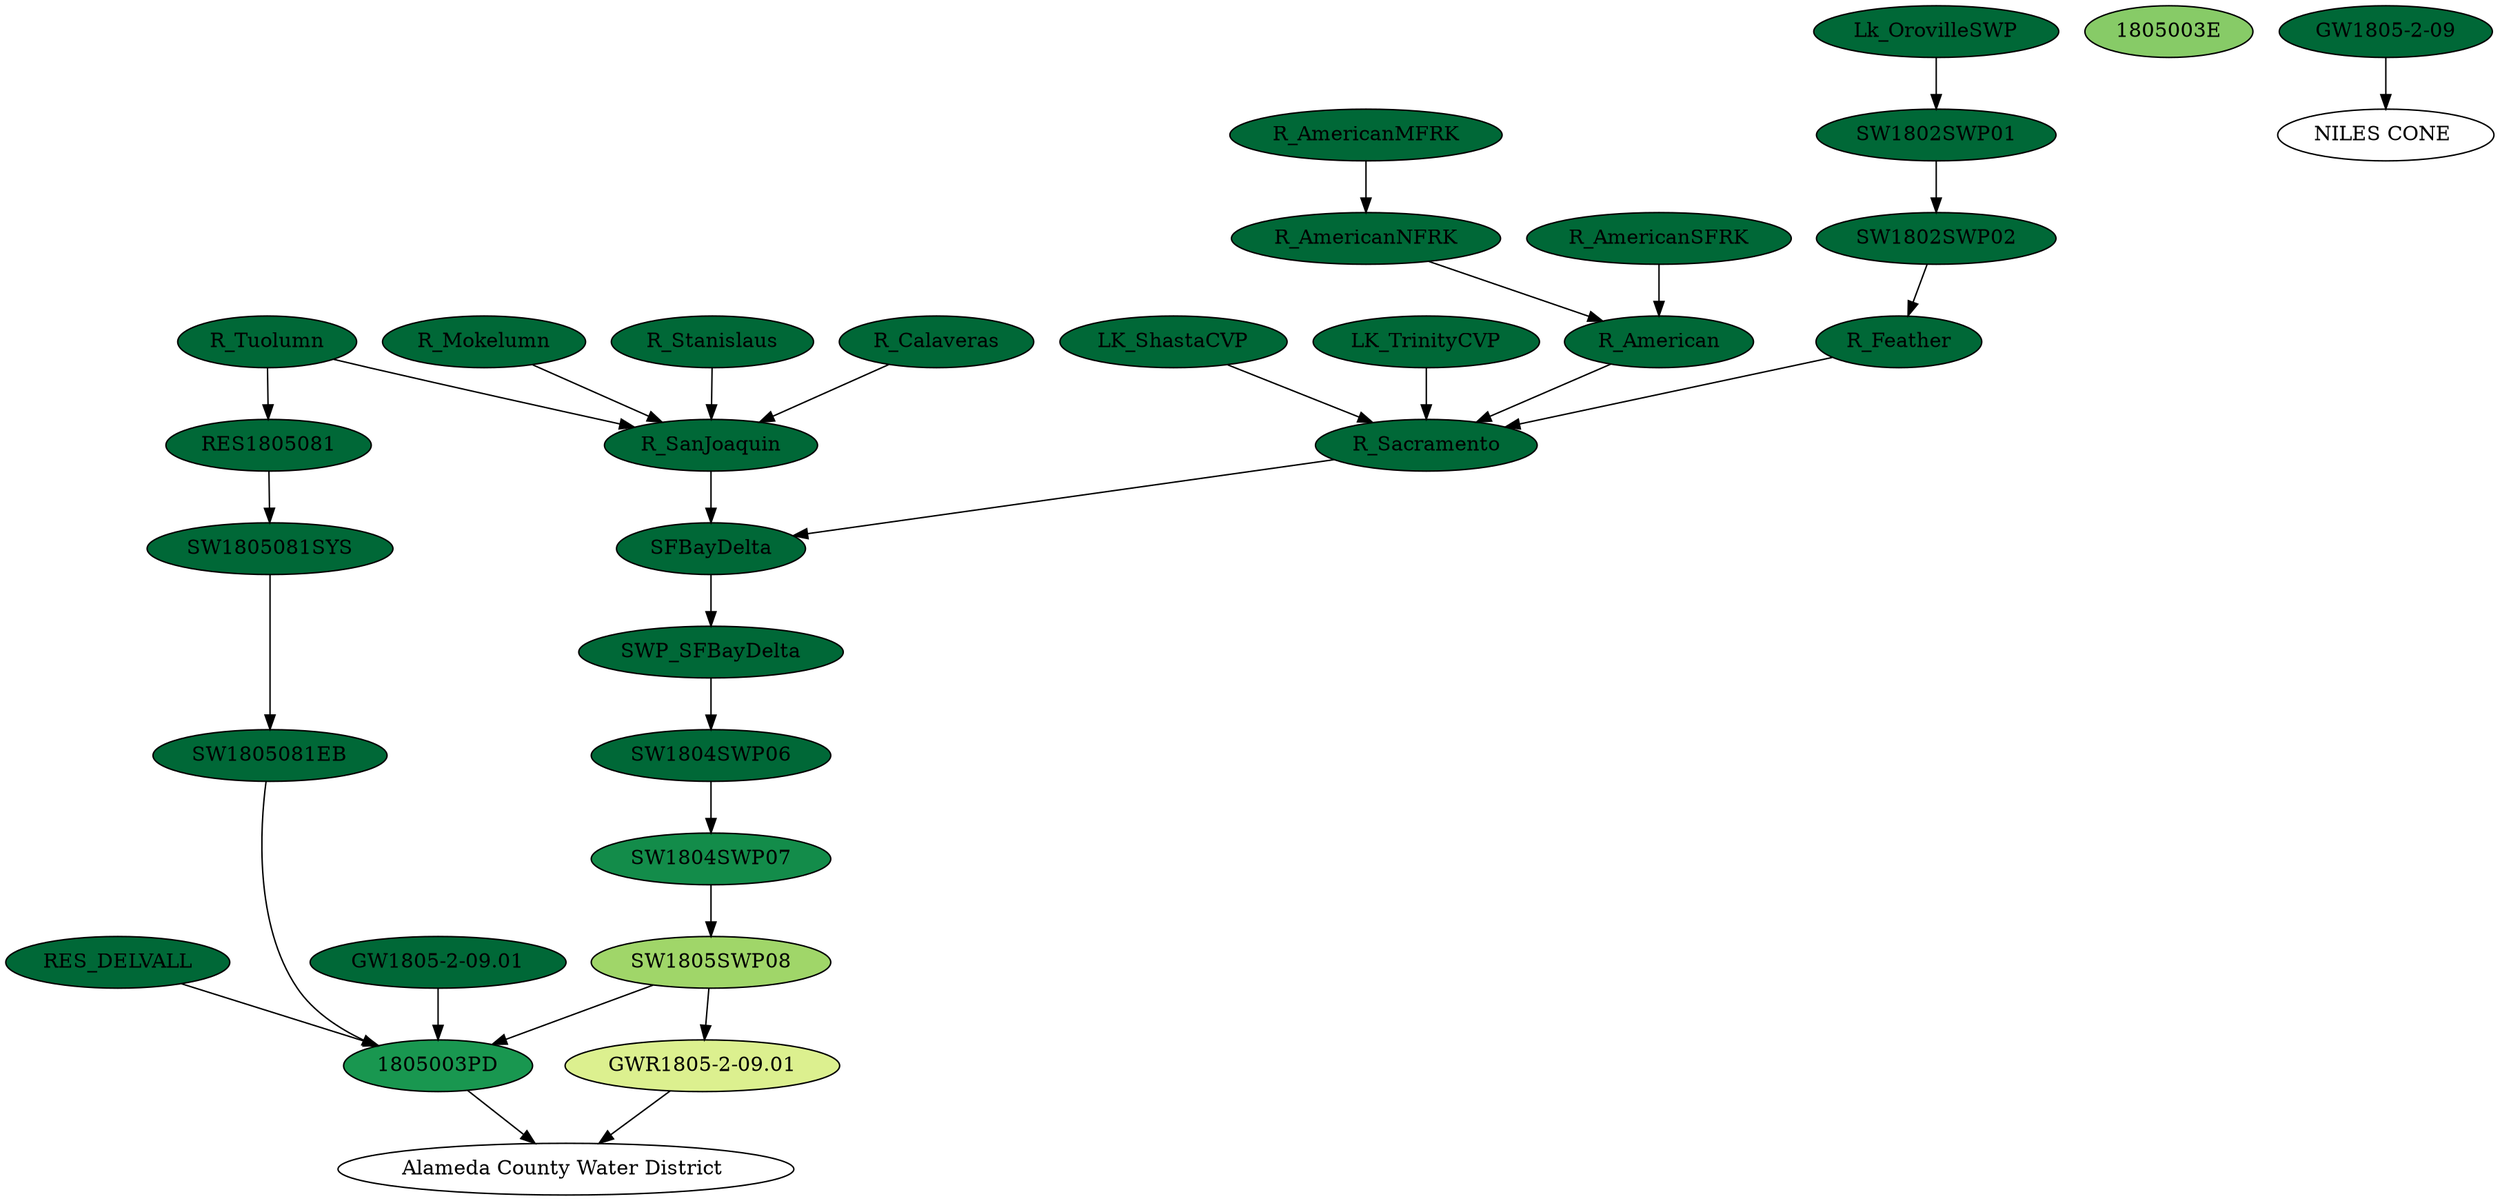 digraph  {
SW1805SWP08 [fillcolor="#a0d669", style=filled];
"GWR1805-2-09.01" [fillcolor="#dcf08f", style=filled];
"1805003E" [fillcolor="#87cb67", style=filled];
"GW1805-2-09.01" [fillcolor="#006837", style=filled];
"1805003PD" [fillcolor="#199750", style=filled];
"GW1805-2-09" [fillcolor="#006837", style=filled];
RES_DELVALL [fillcolor="#006837", style=filled];
SW1805081EB [fillcolor="#006837", style=filled];
RES1805081 [fillcolor="#006837", style=filled];
SW1805081SYS [fillcolor="#006837", style=filled];
R_Tuolumn [fillcolor="#006837", style=filled];
SW1804SWP06 [fillcolor="#006837", style=filled];
SW1804SWP07 [fillcolor="#138c4a", style=filled];
SFBayDelta [fillcolor="#006837", style=filled];
SWP_SFBayDelta [fillcolor="#006837", style=filled];
R_Calaveras [fillcolor="#006837", style=filled];
R_SanJoaquin [fillcolor="#006837", style=filled];
R_Mokelumn [fillcolor="#006837", style=filled];
R_Stanislaus [fillcolor="#006837", style=filled];
LK_ShastaCVP [fillcolor="#006837", style=filled];
R_Sacramento [fillcolor="#006837", style=filled];
LK_TrinityCVP [fillcolor="#006837", style=filled];
R_American [fillcolor="#006837", style=filled];
R_AmericanSFRK [fillcolor="#006837", style=filled];
R_AmericanMFRK [fillcolor="#006837", style=filled];
R_AmericanNFRK [fillcolor="#006837", style=filled];
R_Feather [fillcolor="#006837", style=filled];
SW1802SWP01 [fillcolor="#006837", style=filled];
SW1802SWP02 [fillcolor="#006837", style=filled];
Lk_OrovilleSWP [fillcolor="#006837", style=filled];
SW1805SWP08 -> "GWR1805-2-09.01"  [key=0];
SW1805SWP08 -> "1805003PD"  [key=0];
"GWR1805-2-09.01" ->"Alameda County Water District "  [key=0];
"GW1805-2-09.01" -> "1805003PD"  [key=0];
"1805003PD" ->"Alameda County Water District "  [key=0];
"GW1805-2-09" ->"NILES CONE "  [key=0];
RES_DELVALL -> "1805003PD"  [key=0];
SW1805081EB -> "1805003PD"  [key=0];
RES1805081 -> SW1805081SYS  [key=0];
SW1805081SYS -> SW1805081EB  [key=0];
R_Tuolumn -> RES1805081  [key=0];
R_Tuolumn -> R_SanJoaquin  [key=0];
SW1804SWP06 -> SW1804SWP07  [key=0];
SW1804SWP07 -> SW1805SWP08  [key=0];
SFBayDelta -> SWP_SFBayDelta  [key=0];
SWP_SFBayDelta -> SW1804SWP06  [key=0];
R_Calaveras -> R_SanJoaquin  [key=0];
R_SanJoaquin -> SFBayDelta  [key=0];
R_Mokelumn -> R_SanJoaquin  [key=0];
R_Stanislaus -> R_SanJoaquin  [key=0];
LK_ShastaCVP -> R_Sacramento  [key=0];
R_Sacramento -> SFBayDelta  [key=0];
LK_TrinityCVP -> R_Sacramento  [key=0];
R_American -> R_Sacramento  [key=0];
R_AmericanSFRK -> R_American  [key=0];
R_AmericanMFRK -> R_AmericanNFRK  [key=0];
R_AmericanNFRK -> R_American  [key=0];
R_Feather -> R_Sacramento  [key=0];
SW1802SWP01 -> SW1802SWP02  [key=0];
SW1802SWP02 -> R_Feather  [key=0];
Lk_OrovilleSWP -> SW1802SWP01  [key=0];
}
